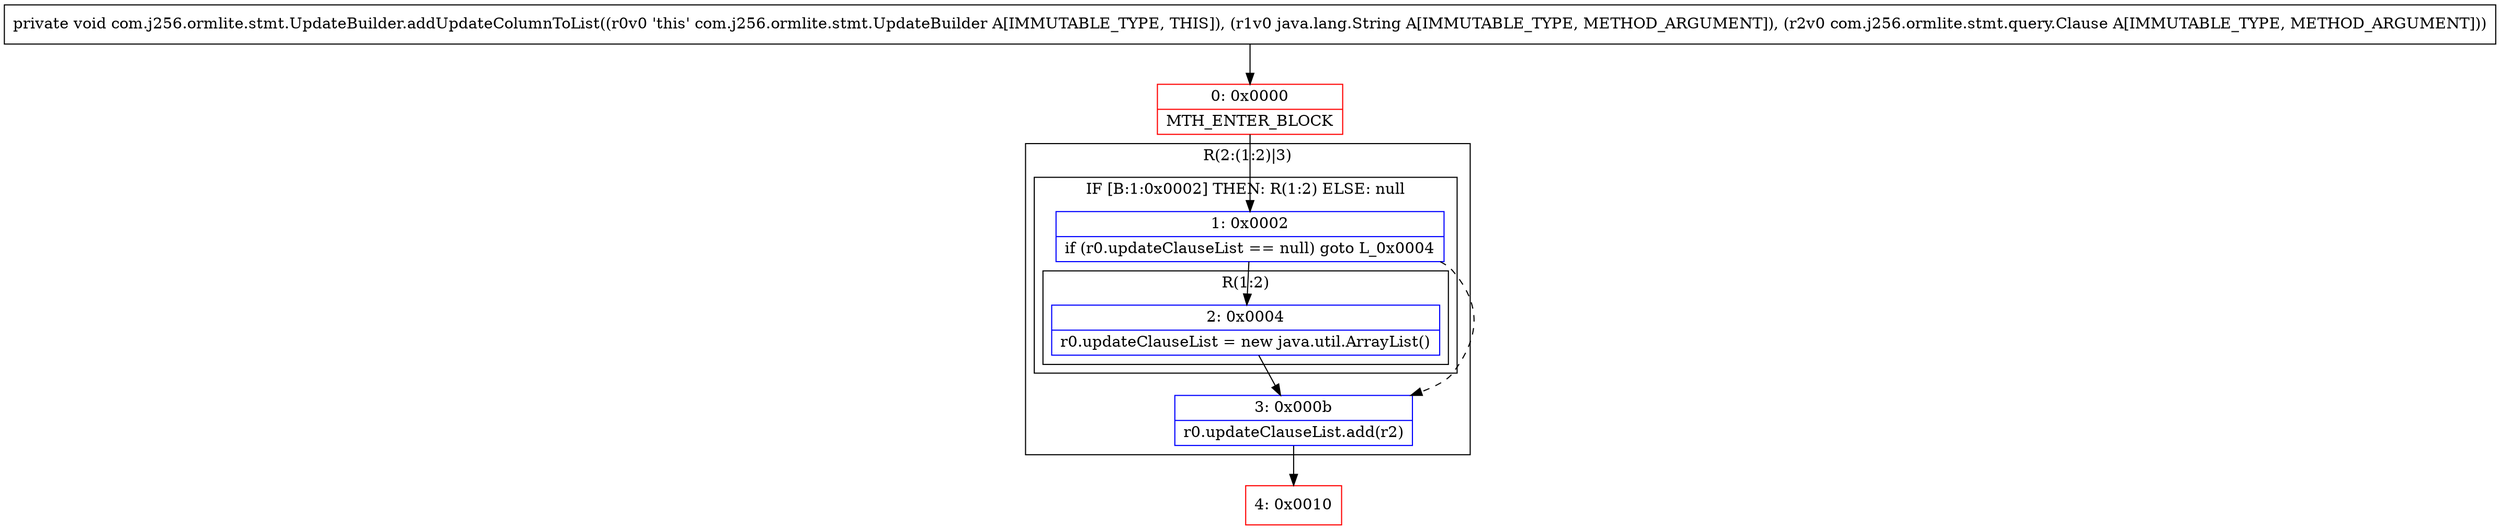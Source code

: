 digraph "CFG forcom.j256.ormlite.stmt.UpdateBuilder.addUpdateColumnToList(Ljava\/lang\/String;Lcom\/j256\/ormlite\/stmt\/query\/Clause;)V" {
subgraph cluster_Region_1798186131 {
label = "R(2:(1:2)|3)";
node [shape=record,color=blue];
subgraph cluster_IfRegion_1865504157 {
label = "IF [B:1:0x0002] THEN: R(1:2) ELSE: null";
node [shape=record,color=blue];
Node_1 [shape=record,label="{1\:\ 0x0002|if (r0.updateClauseList == null) goto L_0x0004\l}"];
subgraph cluster_Region_866510527 {
label = "R(1:2)";
node [shape=record,color=blue];
Node_2 [shape=record,label="{2\:\ 0x0004|r0.updateClauseList = new java.util.ArrayList()\l}"];
}
}
Node_3 [shape=record,label="{3\:\ 0x000b|r0.updateClauseList.add(r2)\l}"];
}
Node_0 [shape=record,color=red,label="{0\:\ 0x0000|MTH_ENTER_BLOCK\l}"];
Node_4 [shape=record,color=red,label="{4\:\ 0x0010}"];
MethodNode[shape=record,label="{private void com.j256.ormlite.stmt.UpdateBuilder.addUpdateColumnToList((r0v0 'this' com.j256.ormlite.stmt.UpdateBuilder A[IMMUTABLE_TYPE, THIS]), (r1v0 java.lang.String A[IMMUTABLE_TYPE, METHOD_ARGUMENT]), (r2v0 com.j256.ormlite.stmt.query.Clause A[IMMUTABLE_TYPE, METHOD_ARGUMENT])) }"];
MethodNode -> Node_0;
Node_1 -> Node_2;
Node_1 -> Node_3[style=dashed];
Node_2 -> Node_3;
Node_3 -> Node_4;
Node_0 -> Node_1;
}

